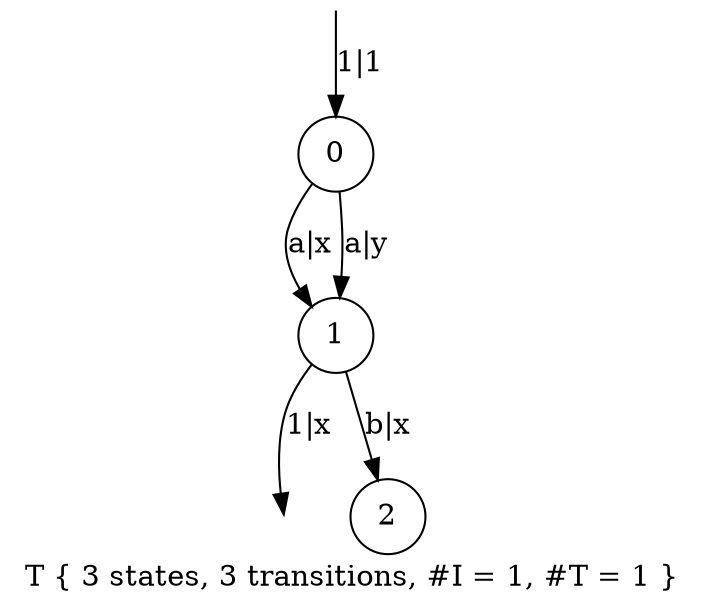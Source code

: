 digraph vcsn {
label="T { 3 states, 3 transitions, #I = 1, #T = 1 }";
node [shape=circle];
"T1" [style=invis,label="",width=.01,height=.01];
"T1" -> "T0"[label="1|1 "];
"T0" [label="0"];
"T3" [style=invis,label="",width=.01,height=.01];
"T2" -> "T3"[label="1|x "];
"T2" [label="1"];
"T4" [label="2"];
"T0" -> "T2"[label="a|x "];
"T0" -> "T2"[label="a|y "];
"T2" -> "T4"[label="b|x "];
}
